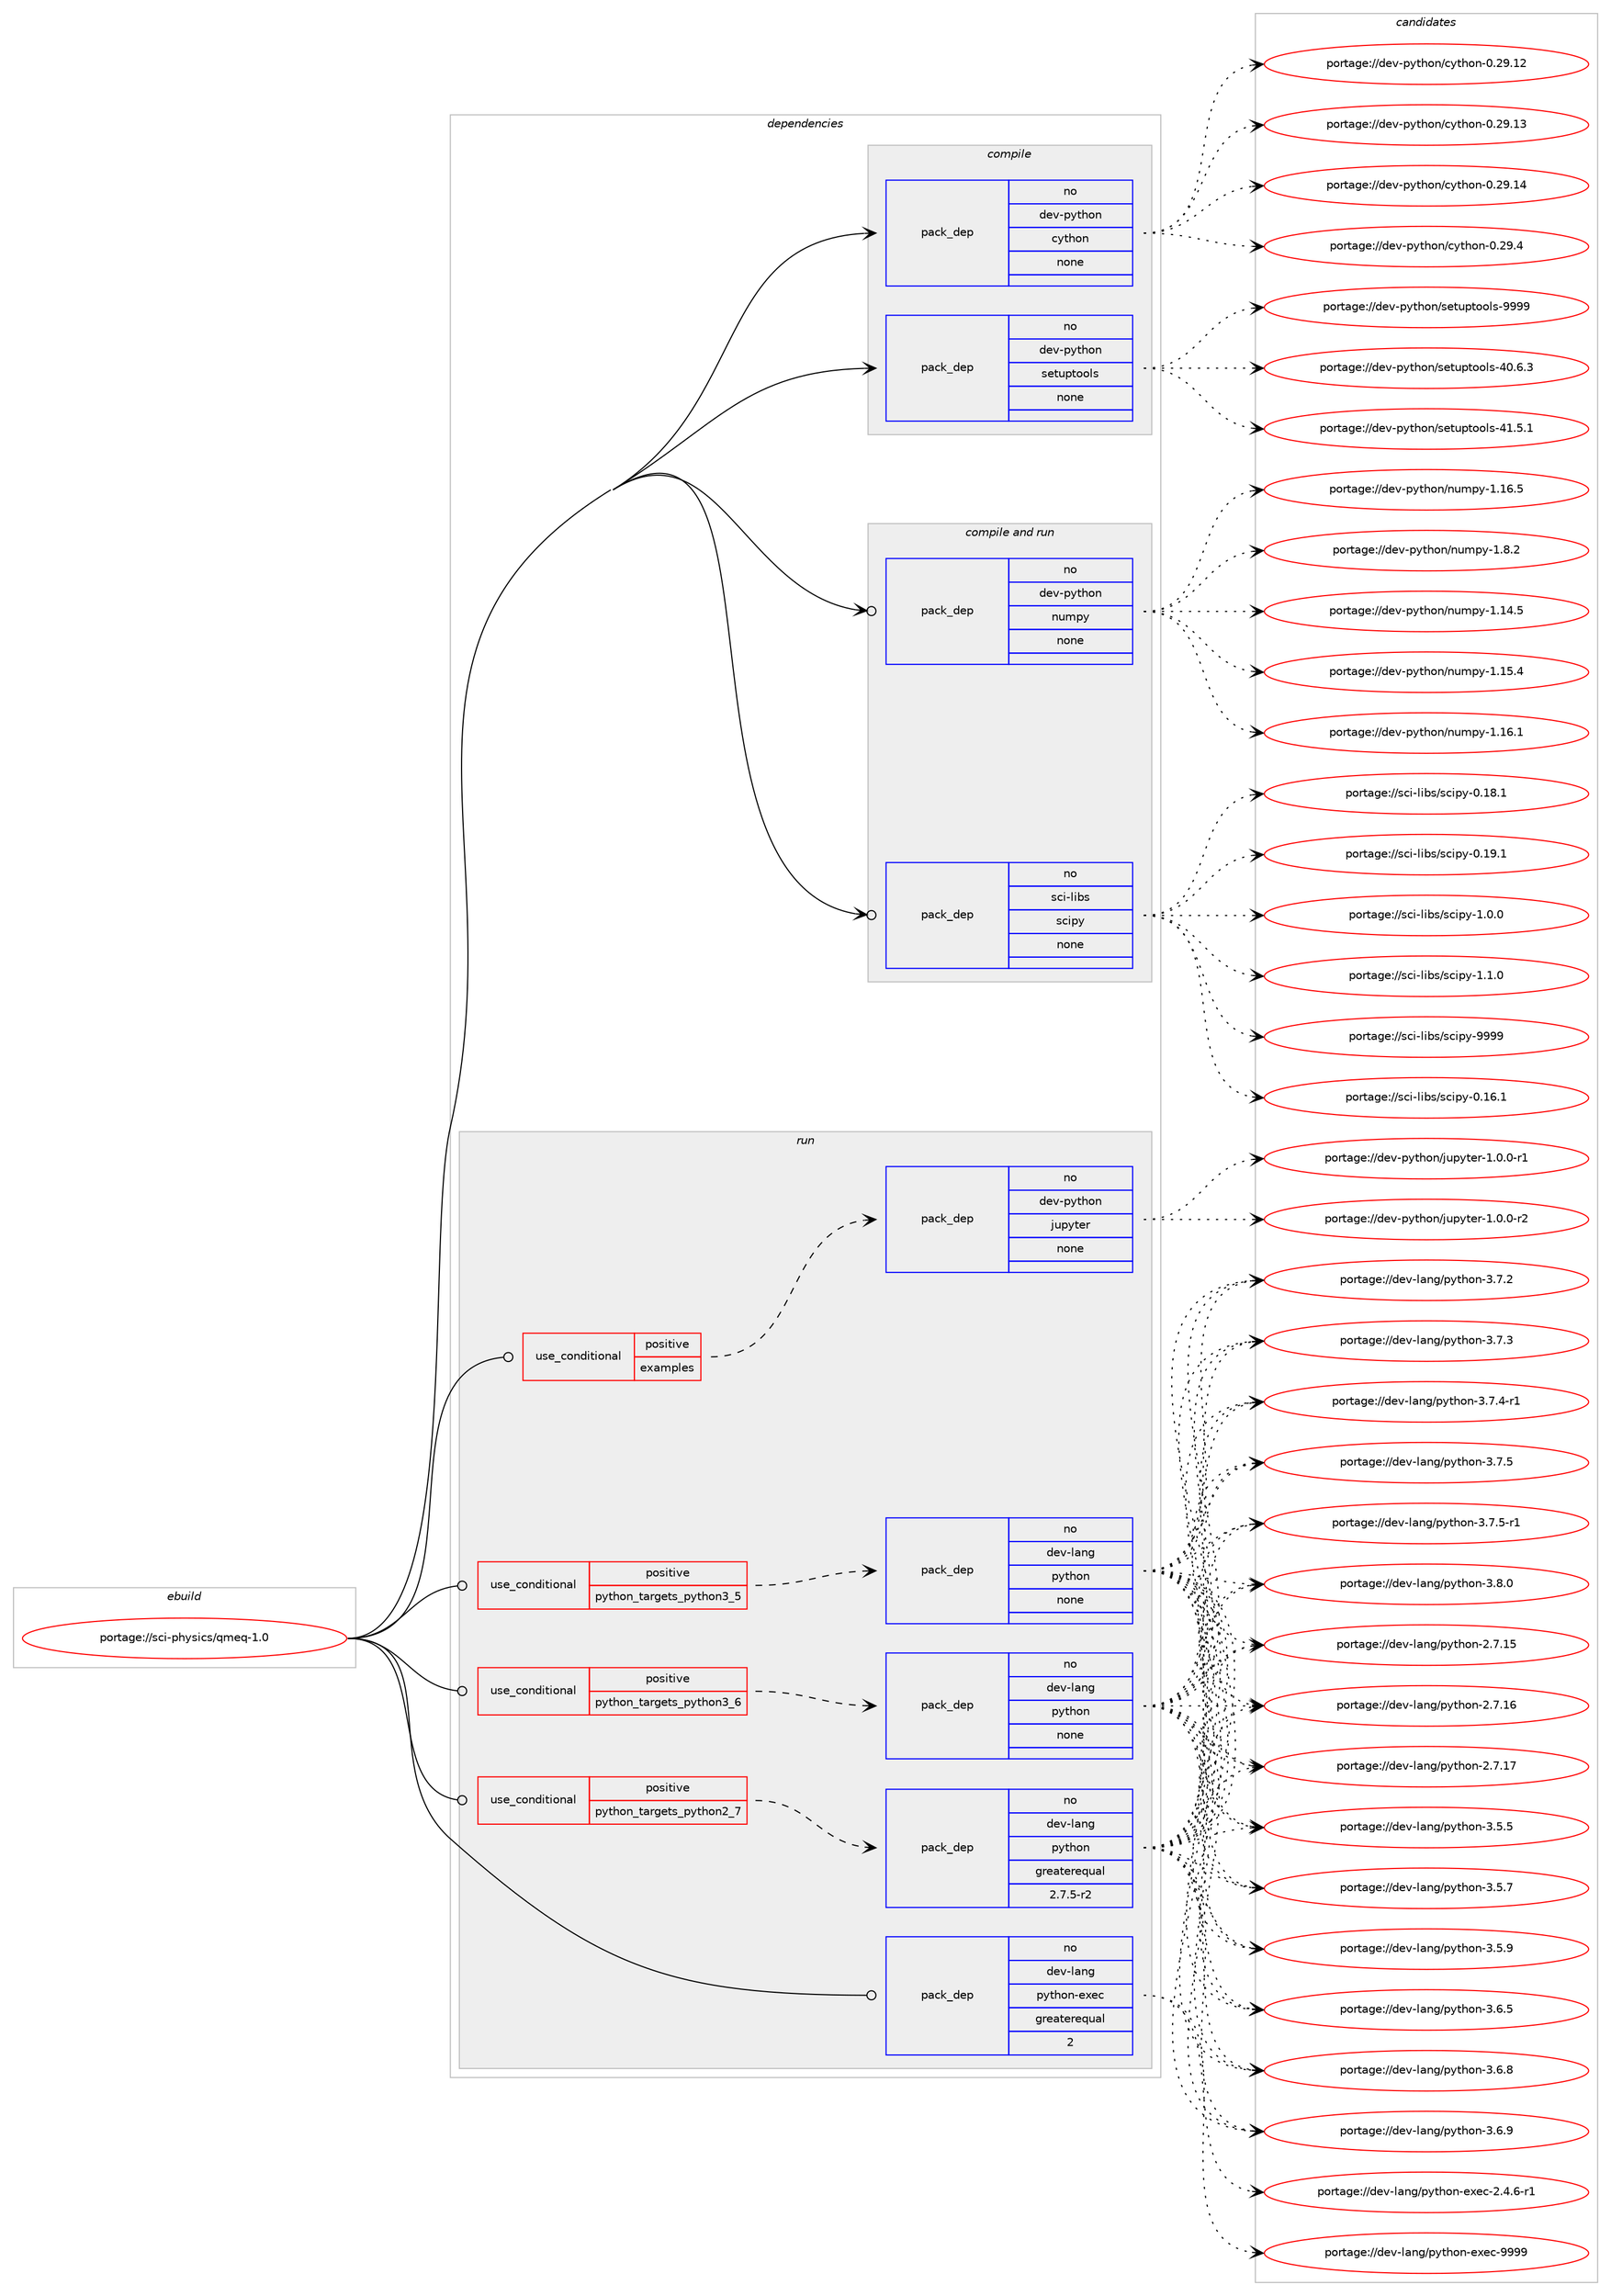 digraph prolog {

# *************
# Graph options
# *************

newrank=true;
concentrate=true;
compound=true;
graph [rankdir=LR,fontname=Helvetica,fontsize=10,ranksep=1.5];#, ranksep=2.5, nodesep=0.2];
edge  [arrowhead=vee];
node  [fontname=Helvetica,fontsize=10];

# **********
# The ebuild
# **********

subgraph cluster_leftcol {
color=gray;
rank=same;
label=<<i>ebuild</i>>;
id [label="portage://sci-physics/qmeq-1.0", color=red, width=4, href="../sci-physics/qmeq-1.0.svg"];
}

# ****************
# The dependencies
# ****************

subgraph cluster_midcol {
color=gray;
label=<<i>dependencies</i>>;
subgraph cluster_compile {
fillcolor="#eeeeee";
style=filled;
label=<<i>compile</i>>;
subgraph pack292098 {
dependency397086 [label=<<TABLE BORDER="0" CELLBORDER="1" CELLSPACING="0" CELLPADDING="4" WIDTH="220"><TR><TD ROWSPAN="6" CELLPADDING="30">pack_dep</TD></TR><TR><TD WIDTH="110">no</TD></TR><TR><TD>dev-python</TD></TR><TR><TD>cython</TD></TR><TR><TD>none</TD></TR><TR><TD></TD></TR></TABLE>>, shape=none, color=blue];
}
id:e -> dependency397086:w [weight=20,style="solid",arrowhead="vee"];
subgraph pack292099 {
dependency397087 [label=<<TABLE BORDER="0" CELLBORDER="1" CELLSPACING="0" CELLPADDING="4" WIDTH="220"><TR><TD ROWSPAN="6" CELLPADDING="30">pack_dep</TD></TR><TR><TD WIDTH="110">no</TD></TR><TR><TD>dev-python</TD></TR><TR><TD>setuptools</TD></TR><TR><TD>none</TD></TR><TR><TD></TD></TR></TABLE>>, shape=none, color=blue];
}
id:e -> dependency397087:w [weight=20,style="solid",arrowhead="vee"];
}
subgraph cluster_compileandrun {
fillcolor="#eeeeee";
style=filled;
label=<<i>compile and run</i>>;
subgraph pack292100 {
dependency397088 [label=<<TABLE BORDER="0" CELLBORDER="1" CELLSPACING="0" CELLPADDING="4" WIDTH="220"><TR><TD ROWSPAN="6" CELLPADDING="30">pack_dep</TD></TR><TR><TD WIDTH="110">no</TD></TR><TR><TD>dev-python</TD></TR><TR><TD>numpy</TD></TR><TR><TD>none</TD></TR><TR><TD></TD></TR></TABLE>>, shape=none, color=blue];
}
id:e -> dependency397088:w [weight=20,style="solid",arrowhead="odotvee"];
subgraph pack292101 {
dependency397089 [label=<<TABLE BORDER="0" CELLBORDER="1" CELLSPACING="0" CELLPADDING="4" WIDTH="220"><TR><TD ROWSPAN="6" CELLPADDING="30">pack_dep</TD></TR><TR><TD WIDTH="110">no</TD></TR><TR><TD>sci-libs</TD></TR><TR><TD>scipy</TD></TR><TR><TD>none</TD></TR><TR><TD></TD></TR></TABLE>>, shape=none, color=blue];
}
id:e -> dependency397089:w [weight=20,style="solid",arrowhead="odotvee"];
}
subgraph cluster_run {
fillcolor="#eeeeee";
style=filled;
label=<<i>run</i>>;
subgraph cond98233 {
dependency397090 [label=<<TABLE BORDER="0" CELLBORDER="1" CELLSPACING="0" CELLPADDING="4"><TR><TD ROWSPAN="3" CELLPADDING="10">use_conditional</TD></TR><TR><TD>positive</TD></TR><TR><TD>examples</TD></TR></TABLE>>, shape=none, color=red];
subgraph pack292102 {
dependency397091 [label=<<TABLE BORDER="0" CELLBORDER="1" CELLSPACING="0" CELLPADDING="4" WIDTH="220"><TR><TD ROWSPAN="6" CELLPADDING="30">pack_dep</TD></TR><TR><TD WIDTH="110">no</TD></TR><TR><TD>dev-python</TD></TR><TR><TD>jupyter</TD></TR><TR><TD>none</TD></TR><TR><TD></TD></TR></TABLE>>, shape=none, color=blue];
}
dependency397090:e -> dependency397091:w [weight=20,style="dashed",arrowhead="vee"];
}
id:e -> dependency397090:w [weight=20,style="solid",arrowhead="odot"];
subgraph cond98234 {
dependency397092 [label=<<TABLE BORDER="0" CELLBORDER="1" CELLSPACING="0" CELLPADDING="4"><TR><TD ROWSPAN="3" CELLPADDING="10">use_conditional</TD></TR><TR><TD>positive</TD></TR><TR><TD>python_targets_python2_7</TD></TR></TABLE>>, shape=none, color=red];
subgraph pack292103 {
dependency397093 [label=<<TABLE BORDER="0" CELLBORDER="1" CELLSPACING="0" CELLPADDING="4" WIDTH="220"><TR><TD ROWSPAN="6" CELLPADDING="30">pack_dep</TD></TR><TR><TD WIDTH="110">no</TD></TR><TR><TD>dev-lang</TD></TR><TR><TD>python</TD></TR><TR><TD>greaterequal</TD></TR><TR><TD>2.7.5-r2</TD></TR></TABLE>>, shape=none, color=blue];
}
dependency397092:e -> dependency397093:w [weight=20,style="dashed",arrowhead="vee"];
}
id:e -> dependency397092:w [weight=20,style="solid",arrowhead="odot"];
subgraph cond98235 {
dependency397094 [label=<<TABLE BORDER="0" CELLBORDER="1" CELLSPACING="0" CELLPADDING="4"><TR><TD ROWSPAN="3" CELLPADDING="10">use_conditional</TD></TR><TR><TD>positive</TD></TR><TR><TD>python_targets_python3_5</TD></TR></TABLE>>, shape=none, color=red];
subgraph pack292104 {
dependency397095 [label=<<TABLE BORDER="0" CELLBORDER="1" CELLSPACING="0" CELLPADDING="4" WIDTH="220"><TR><TD ROWSPAN="6" CELLPADDING="30">pack_dep</TD></TR><TR><TD WIDTH="110">no</TD></TR><TR><TD>dev-lang</TD></TR><TR><TD>python</TD></TR><TR><TD>none</TD></TR><TR><TD></TD></TR></TABLE>>, shape=none, color=blue];
}
dependency397094:e -> dependency397095:w [weight=20,style="dashed",arrowhead="vee"];
}
id:e -> dependency397094:w [weight=20,style="solid",arrowhead="odot"];
subgraph cond98236 {
dependency397096 [label=<<TABLE BORDER="0" CELLBORDER="1" CELLSPACING="0" CELLPADDING="4"><TR><TD ROWSPAN="3" CELLPADDING="10">use_conditional</TD></TR><TR><TD>positive</TD></TR><TR><TD>python_targets_python3_6</TD></TR></TABLE>>, shape=none, color=red];
subgraph pack292105 {
dependency397097 [label=<<TABLE BORDER="0" CELLBORDER="1" CELLSPACING="0" CELLPADDING="4" WIDTH="220"><TR><TD ROWSPAN="6" CELLPADDING="30">pack_dep</TD></TR><TR><TD WIDTH="110">no</TD></TR><TR><TD>dev-lang</TD></TR><TR><TD>python</TD></TR><TR><TD>none</TD></TR><TR><TD></TD></TR></TABLE>>, shape=none, color=blue];
}
dependency397096:e -> dependency397097:w [weight=20,style="dashed",arrowhead="vee"];
}
id:e -> dependency397096:w [weight=20,style="solid",arrowhead="odot"];
subgraph pack292106 {
dependency397098 [label=<<TABLE BORDER="0" CELLBORDER="1" CELLSPACING="0" CELLPADDING="4" WIDTH="220"><TR><TD ROWSPAN="6" CELLPADDING="30">pack_dep</TD></TR><TR><TD WIDTH="110">no</TD></TR><TR><TD>dev-lang</TD></TR><TR><TD>python-exec</TD></TR><TR><TD>greaterequal</TD></TR><TR><TD>2</TD></TR></TABLE>>, shape=none, color=blue];
}
id:e -> dependency397098:w [weight=20,style="solid",arrowhead="odot"];
}
}

# **************
# The candidates
# **************

subgraph cluster_choices {
rank=same;
color=gray;
label=<<i>candidates</i>>;

subgraph choice292098 {
color=black;
nodesep=1;
choiceportage1001011184511212111610411111047991211161041111104548465057464950 [label="portage://dev-python/cython-0.29.12", color=red, width=4,href="../dev-python/cython-0.29.12.svg"];
choiceportage1001011184511212111610411111047991211161041111104548465057464951 [label="portage://dev-python/cython-0.29.13", color=red, width=4,href="../dev-python/cython-0.29.13.svg"];
choiceportage1001011184511212111610411111047991211161041111104548465057464952 [label="portage://dev-python/cython-0.29.14", color=red, width=4,href="../dev-python/cython-0.29.14.svg"];
choiceportage10010111845112121116104111110479912111610411111045484650574652 [label="portage://dev-python/cython-0.29.4", color=red, width=4,href="../dev-python/cython-0.29.4.svg"];
dependency397086:e -> choiceportage1001011184511212111610411111047991211161041111104548465057464950:w [style=dotted,weight="100"];
dependency397086:e -> choiceportage1001011184511212111610411111047991211161041111104548465057464951:w [style=dotted,weight="100"];
dependency397086:e -> choiceportage1001011184511212111610411111047991211161041111104548465057464952:w [style=dotted,weight="100"];
dependency397086:e -> choiceportage10010111845112121116104111110479912111610411111045484650574652:w [style=dotted,weight="100"];
}
subgraph choice292099 {
color=black;
nodesep=1;
choiceportage100101118451121211161041111104711510111611711211611111110811545524846544651 [label="portage://dev-python/setuptools-40.6.3", color=red, width=4,href="../dev-python/setuptools-40.6.3.svg"];
choiceportage100101118451121211161041111104711510111611711211611111110811545524946534649 [label="portage://dev-python/setuptools-41.5.1", color=red, width=4,href="../dev-python/setuptools-41.5.1.svg"];
choiceportage10010111845112121116104111110471151011161171121161111111081154557575757 [label="portage://dev-python/setuptools-9999", color=red, width=4,href="../dev-python/setuptools-9999.svg"];
dependency397087:e -> choiceportage100101118451121211161041111104711510111611711211611111110811545524846544651:w [style=dotted,weight="100"];
dependency397087:e -> choiceportage100101118451121211161041111104711510111611711211611111110811545524946534649:w [style=dotted,weight="100"];
dependency397087:e -> choiceportage10010111845112121116104111110471151011161171121161111111081154557575757:w [style=dotted,weight="100"];
}
subgraph choice292100 {
color=black;
nodesep=1;
choiceportage100101118451121211161041111104711011710911212145494649524653 [label="portage://dev-python/numpy-1.14.5", color=red, width=4,href="../dev-python/numpy-1.14.5.svg"];
choiceportage100101118451121211161041111104711011710911212145494649534652 [label="portage://dev-python/numpy-1.15.4", color=red, width=4,href="../dev-python/numpy-1.15.4.svg"];
choiceportage100101118451121211161041111104711011710911212145494649544649 [label="portage://dev-python/numpy-1.16.1", color=red, width=4,href="../dev-python/numpy-1.16.1.svg"];
choiceportage100101118451121211161041111104711011710911212145494649544653 [label="portage://dev-python/numpy-1.16.5", color=red, width=4,href="../dev-python/numpy-1.16.5.svg"];
choiceportage1001011184511212111610411111047110117109112121454946564650 [label="portage://dev-python/numpy-1.8.2", color=red, width=4,href="../dev-python/numpy-1.8.2.svg"];
dependency397088:e -> choiceportage100101118451121211161041111104711011710911212145494649524653:w [style=dotted,weight="100"];
dependency397088:e -> choiceportage100101118451121211161041111104711011710911212145494649534652:w [style=dotted,weight="100"];
dependency397088:e -> choiceportage100101118451121211161041111104711011710911212145494649544649:w [style=dotted,weight="100"];
dependency397088:e -> choiceportage100101118451121211161041111104711011710911212145494649544653:w [style=dotted,weight="100"];
dependency397088:e -> choiceportage1001011184511212111610411111047110117109112121454946564650:w [style=dotted,weight="100"];
}
subgraph choice292101 {
color=black;
nodesep=1;
choiceportage115991054510810598115471159910511212145484649544649 [label="portage://sci-libs/scipy-0.16.1", color=red, width=4,href="../sci-libs/scipy-0.16.1.svg"];
choiceportage115991054510810598115471159910511212145484649564649 [label="portage://sci-libs/scipy-0.18.1", color=red, width=4,href="../sci-libs/scipy-0.18.1.svg"];
choiceportage115991054510810598115471159910511212145484649574649 [label="portage://sci-libs/scipy-0.19.1", color=red, width=4,href="../sci-libs/scipy-0.19.1.svg"];
choiceportage1159910545108105981154711599105112121454946484648 [label="portage://sci-libs/scipy-1.0.0", color=red, width=4,href="../sci-libs/scipy-1.0.0.svg"];
choiceportage1159910545108105981154711599105112121454946494648 [label="portage://sci-libs/scipy-1.1.0", color=red, width=4,href="../sci-libs/scipy-1.1.0.svg"];
choiceportage11599105451081059811547115991051121214557575757 [label="portage://sci-libs/scipy-9999", color=red, width=4,href="../sci-libs/scipy-9999.svg"];
dependency397089:e -> choiceportage115991054510810598115471159910511212145484649544649:w [style=dotted,weight="100"];
dependency397089:e -> choiceportage115991054510810598115471159910511212145484649564649:w [style=dotted,weight="100"];
dependency397089:e -> choiceportage115991054510810598115471159910511212145484649574649:w [style=dotted,weight="100"];
dependency397089:e -> choiceportage1159910545108105981154711599105112121454946484648:w [style=dotted,weight="100"];
dependency397089:e -> choiceportage1159910545108105981154711599105112121454946494648:w [style=dotted,weight="100"];
dependency397089:e -> choiceportage11599105451081059811547115991051121214557575757:w [style=dotted,weight="100"];
}
subgraph choice292102 {
color=black;
nodesep=1;
choiceportage10010111845112121116104111110471061171121211161011144549464846484511449 [label="portage://dev-python/jupyter-1.0.0-r1", color=red, width=4,href="../dev-python/jupyter-1.0.0-r1.svg"];
choiceportage10010111845112121116104111110471061171121211161011144549464846484511450 [label="portage://dev-python/jupyter-1.0.0-r2", color=red, width=4,href="../dev-python/jupyter-1.0.0-r2.svg"];
dependency397091:e -> choiceportage10010111845112121116104111110471061171121211161011144549464846484511449:w [style=dotted,weight="100"];
dependency397091:e -> choiceportage10010111845112121116104111110471061171121211161011144549464846484511450:w [style=dotted,weight="100"];
}
subgraph choice292103 {
color=black;
nodesep=1;
choiceportage10010111845108971101034711212111610411111045504655464953 [label="portage://dev-lang/python-2.7.15", color=red, width=4,href="../dev-lang/python-2.7.15.svg"];
choiceportage10010111845108971101034711212111610411111045504655464954 [label="portage://dev-lang/python-2.7.16", color=red, width=4,href="../dev-lang/python-2.7.16.svg"];
choiceportage10010111845108971101034711212111610411111045504655464955 [label="portage://dev-lang/python-2.7.17", color=red, width=4,href="../dev-lang/python-2.7.17.svg"];
choiceportage100101118451089711010347112121116104111110455146534653 [label="portage://dev-lang/python-3.5.5", color=red, width=4,href="../dev-lang/python-3.5.5.svg"];
choiceportage100101118451089711010347112121116104111110455146534655 [label="portage://dev-lang/python-3.5.7", color=red, width=4,href="../dev-lang/python-3.5.7.svg"];
choiceportage100101118451089711010347112121116104111110455146534657 [label="portage://dev-lang/python-3.5.9", color=red, width=4,href="../dev-lang/python-3.5.9.svg"];
choiceportage100101118451089711010347112121116104111110455146544653 [label="portage://dev-lang/python-3.6.5", color=red, width=4,href="../dev-lang/python-3.6.5.svg"];
choiceportage100101118451089711010347112121116104111110455146544656 [label="portage://dev-lang/python-3.6.8", color=red, width=4,href="../dev-lang/python-3.6.8.svg"];
choiceportage100101118451089711010347112121116104111110455146544657 [label="portage://dev-lang/python-3.6.9", color=red, width=4,href="../dev-lang/python-3.6.9.svg"];
choiceportage100101118451089711010347112121116104111110455146554650 [label="portage://dev-lang/python-3.7.2", color=red, width=4,href="../dev-lang/python-3.7.2.svg"];
choiceportage100101118451089711010347112121116104111110455146554651 [label="portage://dev-lang/python-3.7.3", color=red, width=4,href="../dev-lang/python-3.7.3.svg"];
choiceportage1001011184510897110103471121211161041111104551465546524511449 [label="portage://dev-lang/python-3.7.4-r1", color=red, width=4,href="../dev-lang/python-3.7.4-r1.svg"];
choiceportage100101118451089711010347112121116104111110455146554653 [label="portage://dev-lang/python-3.7.5", color=red, width=4,href="../dev-lang/python-3.7.5.svg"];
choiceportage1001011184510897110103471121211161041111104551465546534511449 [label="portage://dev-lang/python-3.7.5-r1", color=red, width=4,href="../dev-lang/python-3.7.5-r1.svg"];
choiceportage100101118451089711010347112121116104111110455146564648 [label="portage://dev-lang/python-3.8.0", color=red, width=4,href="../dev-lang/python-3.8.0.svg"];
dependency397093:e -> choiceportage10010111845108971101034711212111610411111045504655464953:w [style=dotted,weight="100"];
dependency397093:e -> choiceportage10010111845108971101034711212111610411111045504655464954:w [style=dotted,weight="100"];
dependency397093:e -> choiceportage10010111845108971101034711212111610411111045504655464955:w [style=dotted,weight="100"];
dependency397093:e -> choiceportage100101118451089711010347112121116104111110455146534653:w [style=dotted,weight="100"];
dependency397093:e -> choiceportage100101118451089711010347112121116104111110455146534655:w [style=dotted,weight="100"];
dependency397093:e -> choiceportage100101118451089711010347112121116104111110455146534657:w [style=dotted,weight="100"];
dependency397093:e -> choiceportage100101118451089711010347112121116104111110455146544653:w [style=dotted,weight="100"];
dependency397093:e -> choiceportage100101118451089711010347112121116104111110455146544656:w [style=dotted,weight="100"];
dependency397093:e -> choiceportage100101118451089711010347112121116104111110455146544657:w [style=dotted,weight="100"];
dependency397093:e -> choiceportage100101118451089711010347112121116104111110455146554650:w [style=dotted,weight="100"];
dependency397093:e -> choiceportage100101118451089711010347112121116104111110455146554651:w [style=dotted,weight="100"];
dependency397093:e -> choiceportage1001011184510897110103471121211161041111104551465546524511449:w [style=dotted,weight="100"];
dependency397093:e -> choiceportage100101118451089711010347112121116104111110455146554653:w [style=dotted,weight="100"];
dependency397093:e -> choiceportage1001011184510897110103471121211161041111104551465546534511449:w [style=dotted,weight="100"];
dependency397093:e -> choiceportage100101118451089711010347112121116104111110455146564648:w [style=dotted,weight="100"];
}
subgraph choice292104 {
color=black;
nodesep=1;
choiceportage10010111845108971101034711212111610411111045504655464953 [label="portage://dev-lang/python-2.7.15", color=red, width=4,href="../dev-lang/python-2.7.15.svg"];
choiceportage10010111845108971101034711212111610411111045504655464954 [label="portage://dev-lang/python-2.7.16", color=red, width=4,href="../dev-lang/python-2.7.16.svg"];
choiceportage10010111845108971101034711212111610411111045504655464955 [label="portage://dev-lang/python-2.7.17", color=red, width=4,href="../dev-lang/python-2.7.17.svg"];
choiceportage100101118451089711010347112121116104111110455146534653 [label="portage://dev-lang/python-3.5.5", color=red, width=4,href="../dev-lang/python-3.5.5.svg"];
choiceportage100101118451089711010347112121116104111110455146534655 [label="portage://dev-lang/python-3.5.7", color=red, width=4,href="../dev-lang/python-3.5.7.svg"];
choiceportage100101118451089711010347112121116104111110455146534657 [label="portage://dev-lang/python-3.5.9", color=red, width=4,href="../dev-lang/python-3.5.9.svg"];
choiceportage100101118451089711010347112121116104111110455146544653 [label="portage://dev-lang/python-3.6.5", color=red, width=4,href="../dev-lang/python-3.6.5.svg"];
choiceportage100101118451089711010347112121116104111110455146544656 [label="portage://dev-lang/python-3.6.8", color=red, width=4,href="../dev-lang/python-3.6.8.svg"];
choiceportage100101118451089711010347112121116104111110455146544657 [label="portage://dev-lang/python-3.6.9", color=red, width=4,href="../dev-lang/python-3.6.9.svg"];
choiceportage100101118451089711010347112121116104111110455146554650 [label="portage://dev-lang/python-3.7.2", color=red, width=4,href="../dev-lang/python-3.7.2.svg"];
choiceportage100101118451089711010347112121116104111110455146554651 [label="portage://dev-lang/python-3.7.3", color=red, width=4,href="../dev-lang/python-3.7.3.svg"];
choiceportage1001011184510897110103471121211161041111104551465546524511449 [label="portage://dev-lang/python-3.7.4-r1", color=red, width=4,href="../dev-lang/python-3.7.4-r1.svg"];
choiceportage100101118451089711010347112121116104111110455146554653 [label="portage://dev-lang/python-3.7.5", color=red, width=4,href="../dev-lang/python-3.7.5.svg"];
choiceportage1001011184510897110103471121211161041111104551465546534511449 [label="portage://dev-lang/python-3.7.5-r1", color=red, width=4,href="../dev-lang/python-3.7.5-r1.svg"];
choiceportage100101118451089711010347112121116104111110455146564648 [label="portage://dev-lang/python-3.8.0", color=red, width=4,href="../dev-lang/python-3.8.0.svg"];
dependency397095:e -> choiceportage10010111845108971101034711212111610411111045504655464953:w [style=dotted,weight="100"];
dependency397095:e -> choiceportage10010111845108971101034711212111610411111045504655464954:w [style=dotted,weight="100"];
dependency397095:e -> choiceportage10010111845108971101034711212111610411111045504655464955:w [style=dotted,weight="100"];
dependency397095:e -> choiceportage100101118451089711010347112121116104111110455146534653:w [style=dotted,weight="100"];
dependency397095:e -> choiceportage100101118451089711010347112121116104111110455146534655:w [style=dotted,weight="100"];
dependency397095:e -> choiceportage100101118451089711010347112121116104111110455146534657:w [style=dotted,weight="100"];
dependency397095:e -> choiceportage100101118451089711010347112121116104111110455146544653:w [style=dotted,weight="100"];
dependency397095:e -> choiceportage100101118451089711010347112121116104111110455146544656:w [style=dotted,weight="100"];
dependency397095:e -> choiceportage100101118451089711010347112121116104111110455146544657:w [style=dotted,weight="100"];
dependency397095:e -> choiceportage100101118451089711010347112121116104111110455146554650:w [style=dotted,weight="100"];
dependency397095:e -> choiceportage100101118451089711010347112121116104111110455146554651:w [style=dotted,weight="100"];
dependency397095:e -> choiceportage1001011184510897110103471121211161041111104551465546524511449:w [style=dotted,weight="100"];
dependency397095:e -> choiceportage100101118451089711010347112121116104111110455146554653:w [style=dotted,weight="100"];
dependency397095:e -> choiceportage1001011184510897110103471121211161041111104551465546534511449:w [style=dotted,weight="100"];
dependency397095:e -> choiceportage100101118451089711010347112121116104111110455146564648:w [style=dotted,weight="100"];
}
subgraph choice292105 {
color=black;
nodesep=1;
choiceportage10010111845108971101034711212111610411111045504655464953 [label="portage://dev-lang/python-2.7.15", color=red, width=4,href="../dev-lang/python-2.7.15.svg"];
choiceportage10010111845108971101034711212111610411111045504655464954 [label="portage://dev-lang/python-2.7.16", color=red, width=4,href="../dev-lang/python-2.7.16.svg"];
choiceportage10010111845108971101034711212111610411111045504655464955 [label="portage://dev-lang/python-2.7.17", color=red, width=4,href="../dev-lang/python-2.7.17.svg"];
choiceportage100101118451089711010347112121116104111110455146534653 [label="portage://dev-lang/python-3.5.5", color=red, width=4,href="../dev-lang/python-3.5.5.svg"];
choiceportage100101118451089711010347112121116104111110455146534655 [label="portage://dev-lang/python-3.5.7", color=red, width=4,href="../dev-lang/python-3.5.7.svg"];
choiceportage100101118451089711010347112121116104111110455146534657 [label="portage://dev-lang/python-3.5.9", color=red, width=4,href="../dev-lang/python-3.5.9.svg"];
choiceportage100101118451089711010347112121116104111110455146544653 [label="portage://dev-lang/python-3.6.5", color=red, width=4,href="../dev-lang/python-3.6.5.svg"];
choiceportage100101118451089711010347112121116104111110455146544656 [label="portage://dev-lang/python-3.6.8", color=red, width=4,href="../dev-lang/python-3.6.8.svg"];
choiceportage100101118451089711010347112121116104111110455146544657 [label="portage://dev-lang/python-3.6.9", color=red, width=4,href="../dev-lang/python-3.6.9.svg"];
choiceportage100101118451089711010347112121116104111110455146554650 [label="portage://dev-lang/python-3.7.2", color=red, width=4,href="../dev-lang/python-3.7.2.svg"];
choiceportage100101118451089711010347112121116104111110455146554651 [label="portage://dev-lang/python-3.7.3", color=red, width=4,href="../dev-lang/python-3.7.3.svg"];
choiceportage1001011184510897110103471121211161041111104551465546524511449 [label="portage://dev-lang/python-3.7.4-r1", color=red, width=4,href="../dev-lang/python-3.7.4-r1.svg"];
choiceportage100101118451089711010347112121116104111110455146554653 [label="portage://dev-lang/python-3.7.5", color=red, width=4,href="../dev-lang/python-3.7.5.svg"];
choiceportage1001011184510897110103471121211161041111104551465546534511449 [label="portage://dev-lang/python-3.7.5-r1", color=red, width=4,href="../dev-lang/python-3.7.5-r1.svg"];
choiceportage100101118451089711010347112121116104111110455146564648 [label="portage://dev-lang/python-3.8.0", color=red, width=4,href="../dev-lang/python-3.8.0.svg"];
dependency397097:e -> choiceportage10010111845108971101034711212111610411111045504655464953:w [style=dotted,weight="100"];
dependency397097:e -> choiceportage10010111845108971101034711212111610411111045504655464954:w [style=dotted,weight="100"];
dependency397097:e -> choiceportage10010111845108971101034711212111610411111045504655464955:w [style=dotted,weight="100"];
dependency397097:e -> choiceportage100101118451089711010347112121116104111110455146534653:w [style=dotted,weight="100"];
dependency397097:e -> choiceportage100101118451089711010347112121116104111110455146534655:w [style=dotted,weight="100"];
dependency397097:e -> choiceportage100101118451089711010347112121116104111110455146534657:w [style=dotted,weight="100"];
dependency397097:e -> choiceportage100101118451089711010347112121116104111110455146544653:w [style=dotted,weight="100"];
dependency397097:e -> choiceportage100101118451089711010347112121116104111110455146544656:w [style=dotted,weight="100"];
dependency397097:e -> choiceportage100101118451089711010347112121116104111110455146544657:w [style=dotted,weight="100"];
dependency397097:e -> choiceportage100101118451089711010347112121116104111110455146554650:w [style=dotted,weight="100"];
dependency397097:e -> choiceportage100101118451089711010347112121116104111110455146554651:w [style=dotted,weight="100"];
dependency397097:e -> choiceportage1001011184510897110103471121211161041111104551465546524511449:w [style=dotted,weight="100"];
dependency397097:e -> choiceportage100101118451089711010347112121116104111110455146554653:w [style=dotted,weight="100"];
dependency397097:e -> choiceportage1001011184510897110103471121211161041111104551465546534511449:w [style=dotted,weight="100"];
dependency397097:e -> choiceportage100101118451089711010347112121116104111110455146564648:w [style=dotted,weight="100"];
}
subgraph choice292106 {
color=black;
nodesep=1;
choiceportage10010111845108971101034711212111610411111045101120101994550465246544511449 [label="portage://dev-lang/python-exec-2.4.6-r1", color=red, width=4,href="../dev-lang/python-exec-2.4.6-r1.svg"];
choiceportage10010111845108971101034711212111610411111045101120101994557575757 [label="portage://dev-lang/python-exec-9999", color=red, width=4,href="../dev-lang/python-exec-9999.svg"];
dependency397098:e -> choiceportage10010111845108971101034711212111610411111045101120101994550465246544511449:w [style=dotted,weight="100"];
dependency397098:e -> choiceportage10010111845108971101034711212111610411111045101120101994557575757:w [style=dotted,weight="100"];
}
}

}
